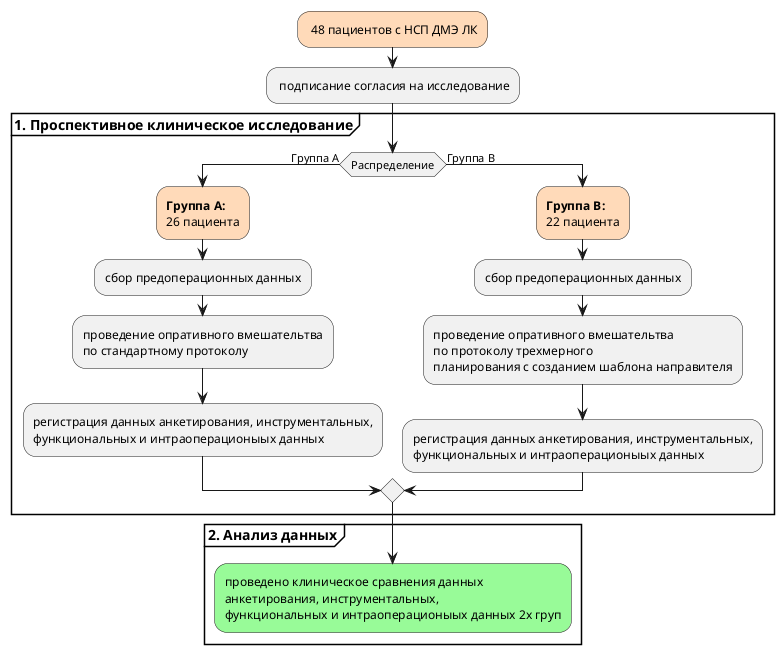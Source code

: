 @startuml



#PeachPuff: 48 пациентов с НСП ДМЭ ЛК;

: подписание согласия на исследование;

group <b>1. Проспективное клиническое исследование</b>

if (Распределение) then (Группа A)
#PeachPuff:<b>Группа A:</b>
26 пациента;
:сбор предоперационных данных;
:проведение опративного вмешательтва 
по стандартному протоколу;
:регистрация данных анкетирования, инструментальных, 
функциональных и интраоперационыых данных;


else(Группа B)
#PeachPuff:<b>Группа B:</b> 
22 пациента;
:сбор предоперационных данных;
:проведение опративного вмешательтва 
по протоколу трехмерного 
планирования с созданием шаблона направителя;
:регистрация данных анкетирования, инструментальных, 
функциональных и интраоперационыых данных;
endif 
end group

group <b>2. Анализ данных</b>
#palegreen:проведено клиническое сравнения данных
анкетирования, инструментальных, 
функциональных и интраоперационыых данных 2х груп;

end group


@endumll